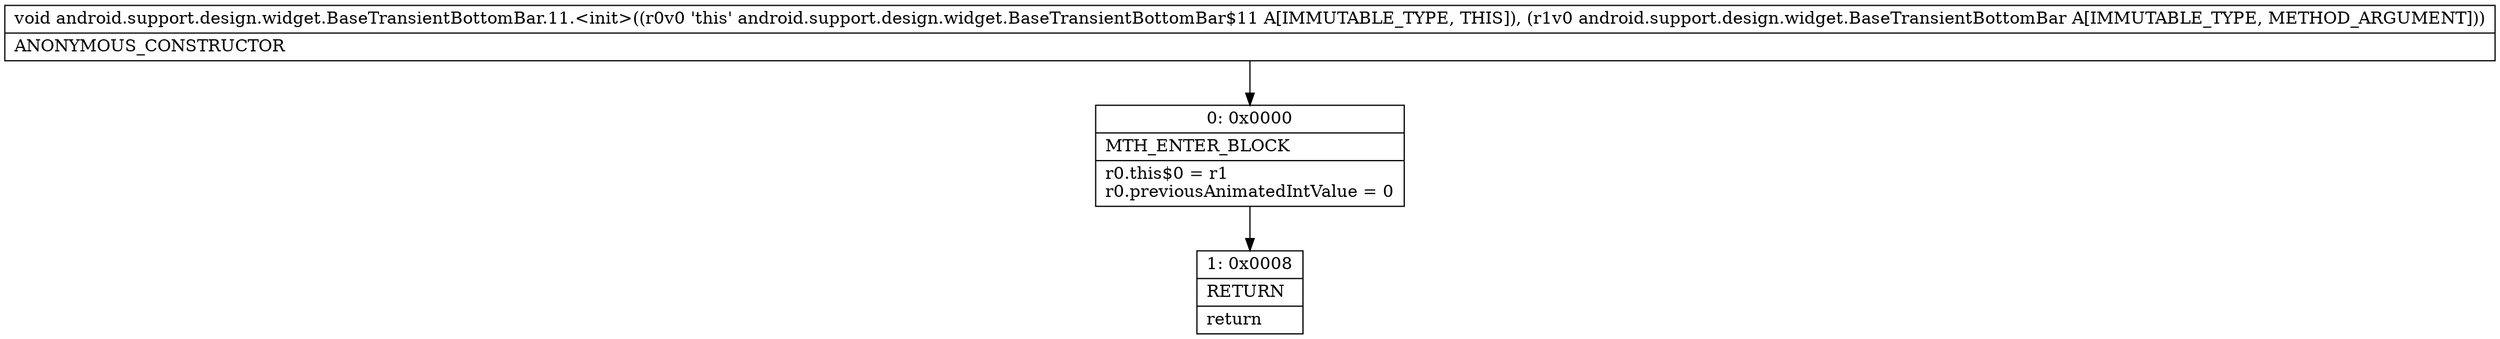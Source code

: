 digraph "CFG forandroid.support.design.widget.BaseTransientBottomBar.11.\<init\>(Landroid\/support\/design\/widget\/BaseTransientBottomBar;)V" {
Node_0 [shape=record,label="{0\:\ 0x0000|MTH_ENTER_BLOCK\l|r0.this$0 = r1\lr0.previousAnimatedIntValue = 0\l}"];
Node_1 [shape=record,label="{1\:\ 0x0008|RETURN\l|return\l}"];
MethodNode[shape=record,label="{void android.support.design.widget.BaseTransientBottomBar.11.\<init\>((r0v0 'this' android.support.design.widget.BaseTransientBottomBar$11 A[IMMUTABLE_TYPE, THIS]), (r1v0 android.support.design.widget.BaseTransientBottomBar A[IMMUTABLE_TYPE, METHOD_ARGUMENT]))  | ANONYMOUS_CONSTRUCTOR\l}"];
MethodNode -> Node_0;
Node_0 -> Node_1;
}

